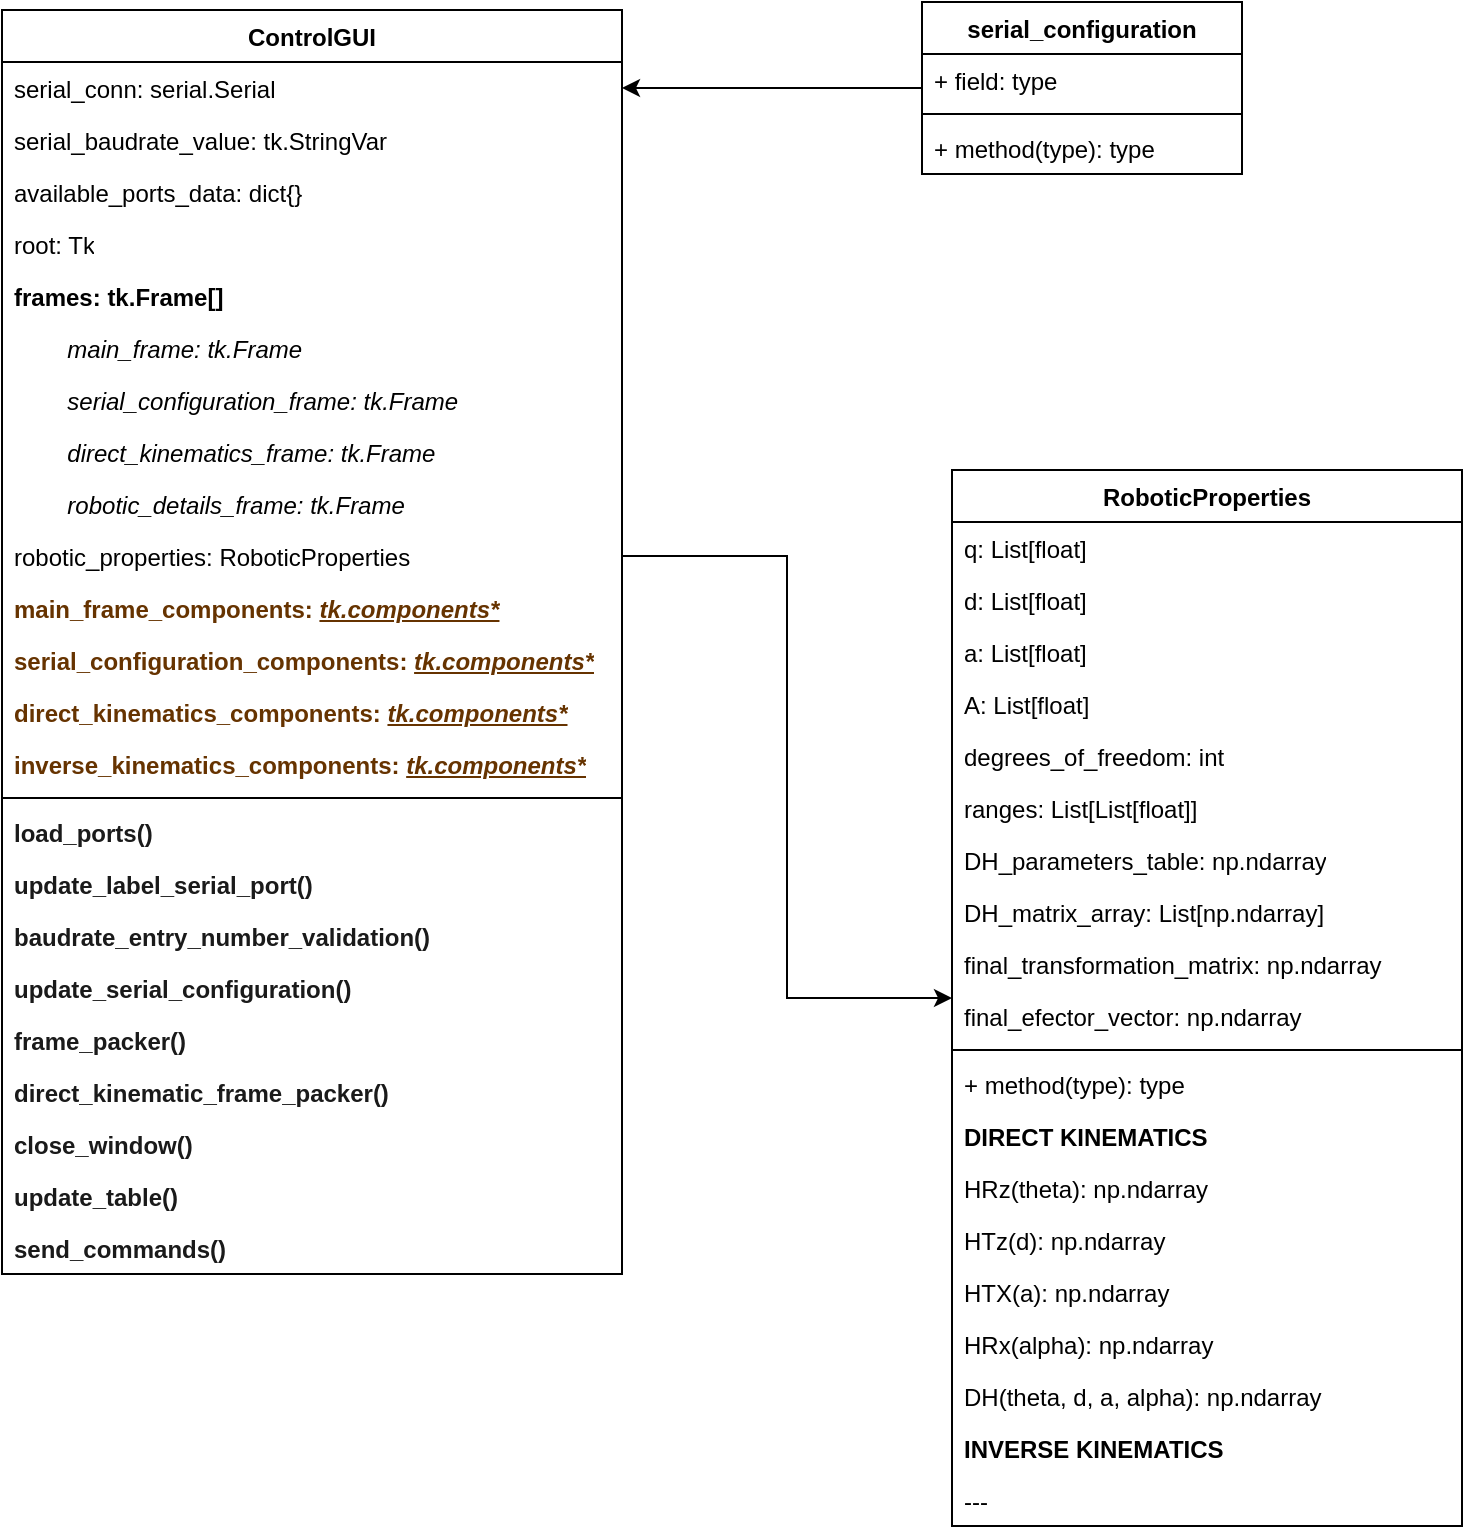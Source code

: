 <mxfile version="24.1.0" type="device">
  <diagram name="Page-1" id="GaDkPSU0LdVX-UyiDDIb">
    <mxGraphModel dx="954" dy="704" grid="1" gridSize="10" guides="1" tooltips="1" connect="1" arrows="1" fold="1" page="1" pageScale="1" pageWidth="850" pageHeight="1100" math="0" shadow="0">
      <root>
        <mxCell id="0" />
        <mxCell id="1" parent="0" />
        <mxCell id="tDGm3ZT8qW7316yoniyd-1" value="ControlGUI" style="swimlane;fontStyle=1;align=center;verticalAlign=top;childLayout=stackLayout;horizontal=1;startSize=26;horizontalStack=0;resizeParent=1;resizeParentMax=0;resizeLast=0;collapsible=1;marginBottom=0;whiteSpace=wrap;html=1;" parent="1" vertex="1">
          <mxGeometry x="80" y="156" width="310" height="632" as="geometry" />
        </mxCell>
        <mxCell id="tDGm3ZT8qW7316yoniyd-2" value="serial_conn: serial.Serial" style="text;strokeColor=none;fillColor=none;align=left;verticalAlign=top;spacingLeft=4;spacingRight=4;overflow=hidden;rotatable=0;points=[[0,0.5],[1,0.5]];portConstraint=eastwest;whiteSpace=wrap;html=1;" parent="tDGm3ZT8qW7316yoniyd-1" vertex="1">
          <mxGeometry y="26" width="310" height="26" as="geometry" />
        </mxCell>
        <mxCell id="tDGm3ZT8qW7316yoniyd-26" value="serial_baudrate_value: tk.StringVar" style="text;strokeColor=none;fillColor=none;align=left;verticalAlign=top;spacingLeft=4;spacingRight=4;overflow=hidden;rotatable=0;points=[[0,0.5],[1,0.5]];portConstraint=eastwest;whiteSpace=wrap;html=1;" parent="tDGm3ZT8qW7316yoniyd-1" vertex="1">
          <mxGeometry y="52" width="310" height="26" as="geometry" />
        </mxCell>
        <mxCell id="tDGm3ZT8qW7316yoniyd-4" value="available_ports_data: dict{}" style="text;strokeColor=none;fillColor=none;align=left;verticalAlign=top;spacingLeft=4;spacingRight=4;overflow=hidden;rotatable=0;points=[[0,0.5],[1,0.5]];portConstraint=eastwest;whiteSpace=wrap;html=1;" parent="tDGm3ZT8qW7316yoniyd-1" vertex="1">
          <mxGeometry y="78" width="310" height="26" as="geometry" />
        </mxCell>
        <mxCell id="tDGm3ZT8qW7316yoniyd-17" value="root: Tk" style="text;strokeColor=none;fillColor=none;align=left;verticalAlign=top;spacingLeft=4;spacingRight=4;overflow=hidden;rotatable=0;points=[[0,0.5],[1,0.5]];portConstraint=eastwest;whiteSpace=wrap;html=1;" parent="tDGm3ZT8qW7316yoniyd-1" vertex="1">
          <mxGeometry y="104" width="310" height="26" as="geometry" />
        </mxCell>
        <mxCell id="tDGm3ZT8qW7316yoniyd-18" value="frames: tk.Frame[]" style="text;strokeColor=none;fillColor=none;align=left;verticalAlign=top;spacingLeft=4;spacingRight=4;overflow=hidden;rotatable=0;points=[[0,0.5],[1,0.5]];portConstraint=eastwest;whiteSpace=wrap;html=1;fontStyle=1" parent="tDGm3ZT8qW7316yoniyd-1" vertex="1">
          <mxGeometry y="130" width="310" height="26" as="geometry" />
        </mxCell>
        <mxCell id="tDGm3ZT8qW7316yoniyd-24" value="&lt;span style=&quot;white-space: pre;&quot;&gt;&#x9;&lt;/span&gt;main_frame: tk.Frame" style="text;strokeColor=none;fillColor=none;align=left;verticalAlign=top;spacingLeft=4;spacingRight=4;overflow=hidden;rotatable=0;points=[[0,0.5],[1,0.5]];portConstraint=eastwest;whiteSpace=wrap;html=1;fontStyle=2" parent="tDGm3ZT8qW7316yoniyd-1" vertex="1">
          <mxGeometry y="156" width="310" height="26" as="geometry" />
        </mxCell>
        <mxCell id="tDGm3ZT8qW7316yoniyd-23" value="&lt;span style=&quot;white-space: pre;&quot;&gt;&#x9;&lt;/span&gt;serial_configuration_frame: tk.Frame" style="text;strokeColor=none;fillColor=none;align=left;verticalAlign=top;spacingLeft=4;spacingRight=4;overflow=hidden;rotatable=0;points=[[0,0.5],[1,0.5]];portConstraint=eastwest;whiteSpace=wrap;html=1;fontStyle=2" parent="tDGm3ZT8qW7316yoniyd-1" vertex="1">
          <mxGeometry y="182" width="310" height="26" as="geometry" />
        </mxCell>
        <mxCell id="tDGm3ZT8qW7316yoniyd-22" value="&lt;span style=&quot;white-space: pre;&quot;&gt;&#x9;&lt;/span&gt;direct_kinematics_frame: tk.Frame" style="text;strokeColor=none;fillColor=none;align=left;verticalAlign=top;spacingLeft=4;spacingRight=4;overflow=hidden;rotatable=0;points=[[0,0.5],[1,0.5]];portConstraint=eastwest;whiteSpace=wrap;html=1;fontStyle=2" parent="tDGm3ZT8qW7316yoniyd-1" vertex="1">
          <mxGeometry y="208" width="310" height="26" as="geometry" />
        </mxCell>
        <mxCell id="tDGm3ZT8qW7316yoniyd-21" value="&lt;span style=&quot;white-space: pre;&quot;&gt;&#x9;&lt;/span&gt;robotic_details_frame: tk.Frame" style="text;strokeColor=none;fillColor=none;align=left;verticalAlign=top;spacingLeft=4;spacingRight=4;overflow=hidden;rotatable=0;points=[[0,0.5],[1,0.5]];portConstraint=eastwest;whiteSpace=wrap;html=1;fontStyle=2" parent="tDGm3ZT8qW7316yoniyd-1" vertex="1">
          <mxGeometry y="234" width="310" height="26" as="geometry" />
        </mxCell>
        <mxCell id="tDGm3ZT8qW7316yoniyd-20" value="robotic_properties: RoboticProperties" style="text;strokeColor=none;fillColor=none;align=left;verticalAlign=top;spacingLeft=4;spacingRight=4;overflow=hidden;rotatable=0;points=[[0,0.5],[1,0.5]];portConstraint=eastwest;whiteSpace=wrap;html=1;" parent="tDGm3ZT8qW7316yoniyd-1" vertex="1">
          <mxGeometry y="260" width="310" height="26" as="geometry" />
        </mxCell>
        <mxCell id="tDGm3ZT8qW7316yoniyd-19" value="main_frame_components: &lt;i&gt;&lt;u&gt;tk.components*&lt;/u&gt;&lt;/i&gt;" style="text;strokeColor=none;fillColor=none;align=left;verticalAlign=top;spacingLeft=4;spacingRight=4;overflow=hidden;rotatable=0;points=[[0,0.5],[1,0.5]];portConstraint=eastwest;whiteSpace=wrap;html=1;fontStyle=1;fontColor=#663300;" parent="tDGm3ZT8qW7316yoniyd-1" vertex="1">
          <mxGeometry y="286" width="310" height="26" as="geometry" />
        </mxCell>
        <mxCell id="tDGm3ZT8qW7316yoniyd-30" value="serial_configuration_components:&amp;nbsp;&lt;i&gt;&lt;u&gt;tk.components*&lt;/u&gt;&lt;/i&gt;" style="text;strokeColor=none;fillColor=none;align=left;verticalAlign=top;spacingLeft=4;spacingRight=4;overflow=hidden;rotatable=0;points=[[0,0.5],[1,0.5]];portConstraint=eastwest;whiteSpace=wrap;html=1;fontStyle=1;fontColor=#663300;" parent="tDGm3ZT8qW7316yoniyd-1" vertex="1">
          <mxGeometry y="312" width="310" height="26" as="geometry" />
        </mxCell>
        <mxCell id="tDGm3ZT8qW7316yoniyd-29" value="direct_kinematics_components:&amp;nbsp;&lt;i&gt;&lt;u&gt;tk.components*&lt;/u&gt;&lt;/i&gt;" style="text;strokeColor=none;fillColor=none;align=left;verticalAlign=top;spacingLeft=4;spacingRight=4;overflow=hidden;rotatable=0;points=[[0,0.5],[1,0.5]];portConstraint=eastwest;whiteSpace=wrap;html=1;fontStyle=1;fontColor=#663300;" parent="tDGm3ZT8qW7316yoniyd-1" vertex="1">
          <mxGeometry y="338" width="310" height="26" as="geometry" />
        </mxCell>
        <mxCell id="tDGm3ZT8qW7316yoniyd-28" value="inverse_kinematics_components:&amp;nbsp;&lt;i&gt;&lt;u&gt;tk.components*&lt;/u&gt;&lt;/i&gt;" style="text;strokeColor=none;fillColor=none;align=left;verticalAlign=top;spacingLeft=4;spacingRight=4;overflow=hidden;rotatable=0;points=[[0,0.5],[1,0.5]];portConstraint=eastwest;whiteSpace=wrap;html=1;fontStyle=1;fontColor=#663300;" parent="tDGm3ZT8qW7316yoniyd-1" vertex="1">
          <mxGeometry y="364" width="310" height="26" as="geometry" />
        </mxCell>
        <mxCell id="tDGm3ZT8qW7316yoniyd-3" value="" style="line;strokeWidth=1;fillColor=none;align=left;verticalAlign=middle;spacingTop=-1;spacingLeft=3;spacingRight=3;rotatable=0;labelPosition=right;points=[];portConstraint=eastwest;strokeColor=inherit;" parent="tDGm3ZT8qW7316yoniyd-1" vertex="1">
          <mxGeometry y="390" width="310" height="8" as="geometry" />
        </mxCell>
        <mxCell id="tDGm3ZT8qW7316yoniyd-32" value="load_ports()" style="text;strokeColor=none;fillColor=none;align=left;verticalAlign=top;spacingLeft=4;spacingRight=4;overflow=hidden;rotatable=0;points=[[0,0.5],[1,0.5]];portConstraint=eastwest;whiteSpace=wrap;html=1;fontStyle=1;fontColor=#1A1A1A;" parent="tDGm3ZT8qW7316yoniyd-1" vertex="1">
          <mxGeometry y="398" width="310" height="26" as="geometry" />
        </mxCell>
        <mxCell id="tDGm3ZT8qW7316yoniyd-41" value="update_label_serial_port()" style="text;strokeColor=none;fillColor=none;align=left;verticalAlign=top;spacingLeft=4;spacingRight=4;overflow=hidden;rotatable=0;points=[[0,0.5],[1,0.5]];portConstraint=eastwest;whiteSpace=wrap;html=1;fontStyle=1;fontColor=#1A1A1A;" parent="tDGm3ZT8qW7316yoniyd-1" vertex="1">
          <mxGeometry y="424" width="310" height="26" as="geometry" />
        </mxCell>
        <mxCell id="tDGm3ZT8qW7316yoniyd-40" value="baudrate_entry_number_validation()" style="text;strokeColor=none;fillColor=none;align=left;verticalAlign=top;spacingLeft=4;spacingRight=4;overflow=hidden;rotatable=0;points=[[0,0.5],[1,0.5]];portConstraint=eastwest;whiteSpace=wrap;html=1;fontStyle=1;fontColor=#1A1A1A;" parent="tDGm3ZT8qW7316yoniyd-1" vertex="1">
          <mxGeometry y="450" width="310" height="26" as="geometry" />
        </mxCell>
        <mxCell id="tDGm3ZT8qW7316yoniyd-39" value="update_serial_configuration()" style="text;strokeColor=none;fillColor=none;align=left;verticalAlign=top;spacingLeft=4;spacingRight=4;overflow=hidden;rotatable=0;points=[[0,0.5],[1,0.5]];portConstraint=eastwest;whiteSpace=wrap;html=1;fontStyle=1;fontColor=#1A1A1A;" parent="tDGm3ZT8qW7316yoniyd-1" vertex="1">
          <mxGeometry y="476" width="310" height="26" as="geometry" />
        </mxCell>
        <mxCell id="tDGm3ZT8qW7316yoniyd-38" value="frame_packer()" style="text;strokeColor=none;fillColor=none;align=left;verticalAlign=top;spacingLeft=4;spacingRight=4;overflow=hidden;rotatable=0;points=[[0,0.5],[1,0.5]];portConstraint=eastwest;whiteSpace=wrap;html=1;fontStyle=1;fontColor=#1A1A1A;" parent="tDGm3ZT8qW7316yoniyd-1" vertex="1">
          <mxGeometry y="502" width="310" height="26" as="geometry" />
        </mxCell>
        <mxCell id="tDGm3ZT8qW7316yoniyd-37" value="direct_kinematic_frame_packer()" style="text;strokeColor=none;fillColor=none;align=left;verticalAlign=top;spacingLeft=4;spacingRight=4;overflow=hidden;rotatable=0;points=[[0,0.5],[1,0.5]];portConstraint=eastwest;whiteSpace=wrap;html=1;fontStyle=1;fontColor=#1A1A1A;" parent="tDGm3ZT8qW7316yoniyd-1" vertex="1">
          <mxGeometry y="528" width="310" height="26" as="geometry" />
        </mxCell>
        <mxCell id="tDGm3ZT8qW7316yoniyd-36" value="close_window()" style="text;strokeColor=none;fillColor=none;align=left;verticalAlign=top;spacingLeft=4;spacingRight=4;overflow=hidden;rotatable=0;points=[[0,0.5],[1,0.5]];portConstraint=eastwest;whiteSpace=wrap;html=1;fontStyle=1;fontColor=#1A1A1A;" parent="tDGm3ZT8qW7316yoniyd-1" vertex="1">
          <mxGeometry y="554" width="310" height="26" as="geometry" />
        </mxCell>
        <mxCell id="tDGm3ZT8qW7316yoniyd-35" value="update_table()" style="text;strokeColor=none;fillColor=none;align=left;verticalAlign=top;spacingLeft=4;spacingRight=4;overflow=hidden;rotatable=0;points=[[0,0.5],[1,0.5]];portConstraint=eastwest;whiteSpace=wrap;html=1;fontStyle=1;fontColor=#1A1A1A;" parent="tDGm3ZT8qW7316yoniyd-1" vertex="1">
          <mxGeometry y="580" width="310" height="26" as="geometry" />
        </mxCell>
        <mxCell id="tDGm3ZT8qW7316yoniyd-33" value="send_commands()" style="text;strokeColor=none;fillColor=none;align=left;verticalAlign=top;spacingLeft=4;spacingRight=4;overflow=hidden;rotatable=0;points=[[0,0.5],[1,0.5]];portConstraint=eastwest;whiteSpace=wrap;html=1;fontStyle=1;fontColor=#1A1A1A;" parent="tDGm3ZT8qW7316yoniyd-1" vertex="1">
          <mxGeometry y="606" width="310" height="26" as="geometry" />
        </mxCell>
        <mxCell id="tDGm3ZT8qW7316yoniyd-9" value="RoboticProperties" style="swimlane;fontStyle=1;align=center;verticalAlign=top;childLayout=stackLayout;horizontal=1;startSize=26;horizontalStack=0;resizeParent=1;resizeParentMax=0;resizeLast=0;collapsible=1;marginBottom=0;whiteSpace=wrap;html=1;" parent="1" vertex="1">
          <mxGeometry x="555" y="386" width="255" height="528" as="geometry" />
        </mxCell>
        <mxCell id="tDGm3ZT8qW7316yoniyd-10" value="q: List[float]" style="text;strokeColor=none;fillColor=none;align=left;verticalAlign=top;spacingLeft=4;spacingRight=4;overflow=hidden;rotatable=0;points=[[0,0.5],[1,0.5]];portConstraint=eastwest;whiteSpace=wrap;html=1;" parent="tDGm3ZT8qW7316yoniyd-9" vertex="1">
          <mxGeometry y="26" width="255" height="26" as="geometry" />
        </mxCell>
        <mxCell id="ZD2tWnMR599Ey8btxtEv-3" value="d: List[float]" style="text;strokeColor=none;fillColor=none;align=left;verticalAlign=top;spacingLeft=4;spacingRight=4;overflow=hidden;rotatable=0;points=[[0,0.5],[1,0.5]];portConstraint=eastwest;whiteSpace=wrap;html=1;" vertex="1" parent="tDGm3ZT8qW7316yoniyd-9">
          <mxGeometry y="52" width="255" height="26" as="geometry" />
        </mxCell>
        <mxCell id="ZD2tWnMR599Ey8btxtEv-2" value="a: List[float]" style="text;strokeColor=none;fillColor=none;align=left;verticalAlign=top;spacingLeft=4;spacingRight=4;overflow=hidden;rotatable=0;points=[[0,0.5],[1,0.5]];portConstraint=eastwest;whiteSpace=wrap;html=1;" vertex="1" parent="tDGm3ZT8qW7316yoniyd-9">
          <mxGeometry y="78" width="255" height="26" as="geometry" />
        </mxCell>
        <mxCell id="ZD2tWnMR599Ey8btxtEv-1" value="A: List[float]" style="text;strokeColor=none;fillColor=none;align=left;verticalAlign=top;spacingLeft=4;spacingRight=4;overflow=hidden;rotatable=0;points=[[0,0.5],[1,0.5]];portConstraint=eastwest;whiteSpace=wrap;html=1;" vertex="1" parent="tDGm3ZT8qW7316yoniyd-9">
          <mxGeometry y="104" width="255" height="26" as="geometry" />
        </mxCell>
        <mxCell id="ZD2tWnMR599Ey8btxtEv-8" value="degrees_of_freedom: int" style="text;strokeColor=none;fillColor=none;align=left;verticalAlign=top;spacingLeft=4;spacingRight=4;overflow=hidden;rotatable=0;points=[[0,0.5],[1,0.5]];portConstraint=eastwest;whiteSpace=wrap;html=1;" vertex="1" parent="tDGm3ZT8qW7316yoniyd-9">
          <mxGeometry y="130" width="255" height="26" as="geometry" />
        </mxCell>
        <mxCell id="ZD2tWnMR599Ey8btxtEv-7" value="ranges: List[List[float]]" style="text;strokeColor=none;fillColor=none;align=left;verticalAlign=top;spacingLeft=4;spacingRight=4;overflow=hidden;rotatable=0;points=[[0,0.5],[1,0.5]];portConstraint=eastwest;whiteSpace=wrap;html=1;" vertex="1" parent="tDGm3ZT8qW7316yoniyd-9">
          <mxGeometry y="156" width="255" height="26" as="geometry" />
        </mxCell>
        <mxCell id="ZD2tWnMR599Ey8btxtEv-6" value="DH_parameters_table: np.ndarray" style="text;strokeColor=none;fillColor=none;align=left;verticalAlign=top;spacingLeft=4;spacingRight=4;overflow=hidden;rotatable=0;points=[[0,0.5],[1,0.5]];portConstraint=eastwest;whiteSpace=wrap;html=1;" vertex="1" parent="tDGm3ZT8qW7316yoniyd-9">
          <mxGeometry y="182" width="255" height="26" as="geometry" />
        </mxCell>
        <mxCell id="ZD2tWnMR599Ey8btxtEv-5" value="DH_matrix_array: List[np.ndarray]" style="text;strokeColor=none;fillColor=none;align=left;verticalAlign=top;spacingLeft=4;spacingRight=4;overflow=hidden;rotatable=0;points=[[0,0.5],[1,0.5]];portConstraint=eastwest;whiteSpace=wrap;html=1;" vertex="1" parent="tDGm3ZT8qW7316yoniyd-9">
          <mxGeometry y="208" width="255" height="26" as="geometry" />
        </mxCell>
        <mxCell id="ZD2tWnMR599Ey8btxtEv-4" value="final_transformation_matrix: np.ndarray" style="text;strokeColor=none;fillColor=none;align=left;verticalAlign=top;spacingLeft=4;spacingRight=4;overflow=hidden;rotatable=0;points=[[0,0.5],[1,0.5]];portConstraint=eastwest;whiteSpace=wrap;html=1;" vertex="1" parent="tDGm3ZT8qW7316yoniyd-9">
          <mxGeometry y="234" width="255" height="26" as="geometry" />
        </mxCell>
        <mxCell id="ZD2tWnMR599Ey8btxtEv-9" value="final_efector_vector: np.ndarray" style="text;strokeColor=none;fillColor=none;align=left;verticalAlign=top;spacingLeft=4;spacingRight=4;overflow=hidden;rotatable=0;points=[[0,0.5],[1,0.5]];portConstraint=eastwest;whiteSpace=wrap;html=1;" vertex="1" parent="tDGm3ZT8qW7316yoniyd-9">
          <mxGeometry y="260" width="255" height="26" as="geometry" />
        </mxCell>
        <mxCell id="tDGm3ZT8qW7316yoniyd-11" value="" style="line;strokeWidth=1;fillColor=none;align=left;verticalAlign=middle;spacingTop=-1;spacingLeft=3;spacingRight=3;rotatable=0;labelPosition=right;points=[];portConstraint=eastwest;strokeColor=inherit;" parent="tDGm3ZT8qW7316yoniyd-9" vertex="1">
          <mxGeometry y="286" width="255" height="8" as="geometry" />
        </mxCell>
        <mxCell id="tDGm3ZT8qW7316yoniyd-12" value="+ method(type): type" style="text;strokeColor=none;fillColor=none;align=left;verticalAlign=top;spacingLeft=4;spacingRight=4;overflow=hidden;rotatable=0;points=[[0,0.5],[1,0.5]];portConstraint=eastwest;whiteSpace=wrap;html=1;" parent="tDGm3ZT8qW7316yoniyd-9" vertex="1">
          <mxGeometry y="294" width="255" height="26" as="geometry" />
        </mxCell>
        <mxCell id="tDGm3ZT8qW7316yoniyd-54" value="DIRECT KINEMATICS" style="text;strokeColor=none;fillColor=none;align=left;verticalAlign=top;spacingLeft=4;spacingRight=4;overflow=hidden;rotatable=0;points=[[0,0.5],[1,0.5]];portConstraint=eastwest;whiteSpace=wrap;html=1;fontStyle=1" parent="tDGm3ZT8qW7316yoniyd-9" vertex="1">
          <mxGeometry y="320" width="255" height="26" as="geometry" />
        </mxCell>
        <mxCell id="tDGm3ZT8qW7316yoniyd-53" value="HRz(theta): np.ndarray" style="text;strokeColor=none;fillColor=none;align=left;verticalAlign=top;spacingLeft=4;spacingRight=4;overflow=hidden;rotatable=0;points=[[0,0.5],[1,0.5]];portConstraint=eastwest;whiteSpace=wrap;html=1;" parent="tDGm3ZT8qW7316yoniyd-9" vertex="1">
          <mxGeometry y="346" width="255" height="26" as="geometry" />
        </mxCell>
        <mxCell id="tDGm3ZT8qW7316yoniyd-56" value="HTz(d): np.ndarray" style="text;strokeColor=none;fillColor=none;align=left;verticalAlign=top;spacingLeft=4;spacingRight=4;overflow=hidden;rotatable=0;points=[[0,0.5],[1,0.5]];portConstraint=eastwest;whiteSpace=wrap;html=1;" parent="tDGm3ZT8qW7316yoniyd-9" vertex="1">
          <mxGeometry y="372" width="255" height="26" as="geometry" />
        </mxCell>
        <mxCell id="tDGm3ZT8qW7316yoniyd-55" value="HTX(a): np.ndarray" style="text;strokeColor=none;fillColor=none;align=left;verticalAlign=top;spacingLeft=4;spacingRight=4;overflow=hidden;rotatable=0;points=[[0,0.5],[1,0.5]];portConstraint=eastwest;whiteSpace=wrap;html=1;" parent="tDGm3ZT8qW7316yoniyd-9" vertex="1">
          <mxGeometry y="398" width="255" height="26" as="geometry" />
        </mxCell>
        <mxCell id="tDGm3ZT8qW7316yoniyd-57" value="HRx(alpha): np.ndarray" style="text;strokeColor=none;fillColor=none;align=left;verticalAlign=top;spacingLeft=4;spacingRight=4;overflow=hidden;rotatable=0;points=[[0,0.5],[1,0.5]];portConstraint=eastwest;whiteSpace=wrap;html=1;" parent="tDGm3ZT8qW7316yoniyd-9" vertex="1">
          <mxGeometry y="424" width="255" height="26" as="geometry" />
        </mxCell>
        <mxCell id="tDGm3ZT8qW7316yoniyd-58" value="DH(theta, d, a, alpha): np.ndarray" style="text;strokeColor=none;fillColor=none;align=left;verticalAlign=top;spacingLeft=4;spacingRight=4;overflow=hidden;rotatable=0;points=[[0,0.5],[1,0.5]];portConstraint=eastwest;whiteSpace=wrap;html=1;" parent="tDGm3ZT8qW7316yoniyd-9" vertex="1">
          <mxGeometry y="450" width="255" height="26" as="geometry" />
        </mxCell>
        <mxCell id="tDGm3ZT8qW7316yoniyd-52" value="INVERSE KINEMATICS" style="text;strokeColor=none;fillColor=none;align=left;verticalAlign=top;spacingLeft=4;spacingRight=4;overflow=hidden;rotatable=0;points=[[0,0.5],[1,0.5]];portConstraint=eastwest;whiteSpace=wrap;html=1;fontStyle=1" parent="tDGm3ZT8qW7316yoniyd-9" vertex="1">
          <mxGeometry y="476" width="255" height="26" as="geometry" />
        </mxCell>
        <mxCell id="tDGm3ZT8qW7316yoniyd-51" value="---" style="text;strokeColor=none;fillColor=none;align=left;verticalAlign=top;spacingLeft=4;spacingRight=4;overflow=hidden;rotatable=0;points=[[0,0.5],[1,0.5]];portConstraint=eastwest;whiteSpace=wrap;html=1;" parent="tDGm3ZT8qW7316yoniyd-9" vertex="1">
          <mxGeometry y="502" width="255" height="26" as="geometry" />
        </mxCell>
        <mxCell id="tDGm3ZT8qW7316yoniyd-48" style="edgeStyle=orthogonalEdgeStyle;rounded=0;orthogonalLoop=1;jettySize=auto;html=1;entryX=1;entryY=0.5;entryDx=0;entryDy=0;" parent="1" source="tDGm3ZT8qW7316yoniyd-42" target="tDGm3ZT8qW7316yoniyd-2" edge="1">
          <mxGeometry relative="1" as="geometry" />
        </mxCell>
        <mxCell id="tDGm3ZT8qW7316yoniyd-42" value="serial_configuration" style="swimlane;fontStyle=1;align=center;verticalAlign=top;childLayout=stackLayout;horizontal=1;startSize=26;horizontalStack=0;resizeParent=1;resizeParentMax=0;resizeLast=0;collapsible=1;marginBottom=0;whiteSpace=wrap;html=1;" parent="1" vertex="1">
          <mxGeometry x="540" y="152" width="160" height="86" as="geometry" />
        </mxCell>
        <mxCell id="tDGm3ZT8qW7316yoniyd-43" value="+ field: type" style="text;strokeColor=none;fillColor=none;align=left;verticalAlign=top;spacingLeft=4;spacingRight=4;overflow=hidden;rotatable=0;points=[[0,0.5],[1,0.5]];portConstraint=eastwest;whiteSpace=wrap;html=1;" parent="tDGm3ZT8qW7316yoniyd-42" vertex="1">
          <mxGeometry y="26" width="160" height="26" as="geometry" />
        </mxCell>
        <mxCell id="tDGm3ZT8qW7316yoniyd-44" value="" style="line;strokeWidth=1;fillColor=none;align=left;verticalAlign=middle;spacingTop=-1;spacingLeft=3;spacingRight=3;rotatable=0;labelPosition=right;points=[];portConstraint=eastwest;strokeColor=inherit;" parent="tDGm3ZT8qW7316yoniyd-42" vertex="1">
          <mxGeometry y="52" width="160" height="8" as="geometry" />
        </mxCell>
        <mxCell id="tDGm3ZT8qW7316yoniyd-45" value="+ method(type): type" style="text;strokeColor=none;fillColor=none;align=left;verticalAlign=top;spacingLeft=4;spacingRight=4;overflow=hidden;rotatable=0;points=[[0,0.5],[1,0.5]];portConstraint=eastwest;whiteSpace=wrap;html=1;" parent="tDGm3ZT8qW7316yoniyd-42" vertex="1">
          <mxGeometry y="60" width="160" height="26" as="geometry" />
        </mxCell>
        <mxCell id="tDGm3ZT8qW7316yoniyd-47" style="edgeStyle=orthogonalEdgeStyle;rounded=0;orthogonalLoop=1;jettySize=auto;html=1;exitX=1;exitY=0.5;exitDx=0;exitDy=0;" parent="1" source="tDGm3ZT8qW7316yoniyd-20" target="tDGm3ZT8qW7316yoniyd-9" edge="1">
          <mxGeometry relative="1" as="geometry" />
        </mxCell>
      </root>
    </mxGraphModel>
  </diagram>
</mxfile>
